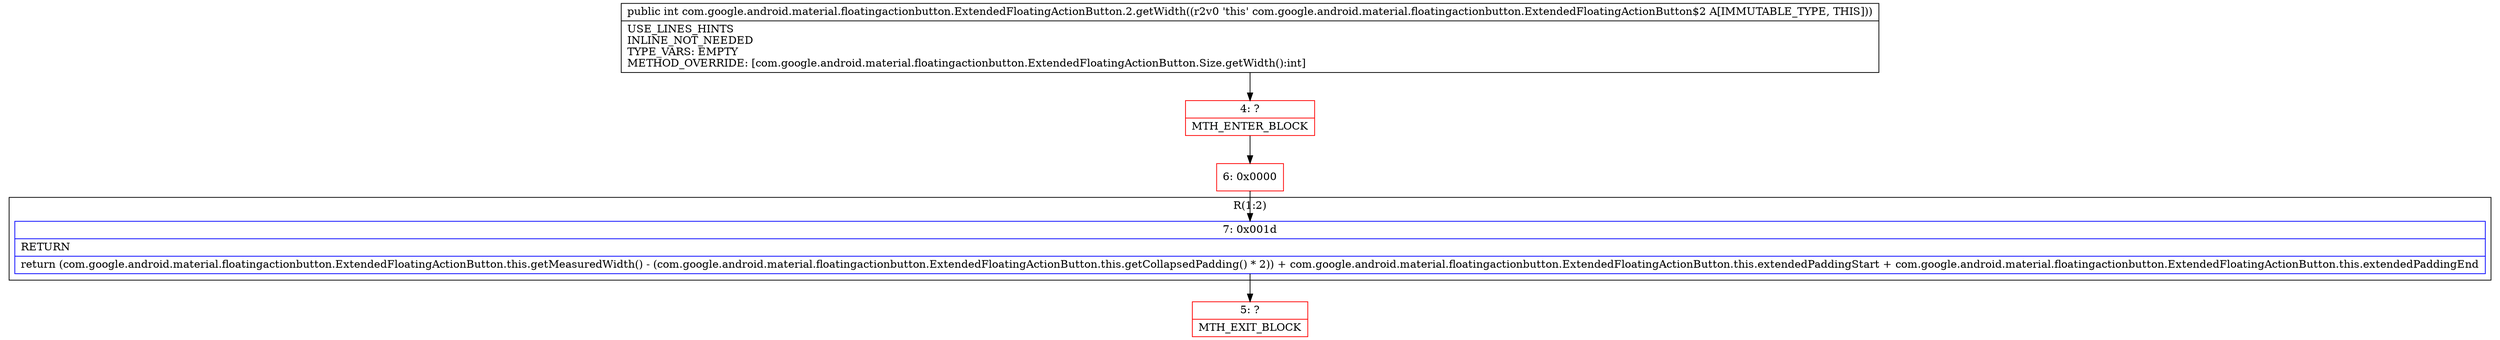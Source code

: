 digraph "CFG forcom.google.android.material.floatingactionbutton.ExtendedFloatingActionButton.2.getWidth()I" {
subgraph cluster_Region_936729496 {
label = "R(1:2)";
node [shape=record,color=blue];
Node_7 [shape=record,label="{7\:\ 0x001d|RETURN\l|return (com.google.android.material.floatingactionbutton.ExtendedFloatingActionButton.this.getMeasuredWidth() \- (com.google.android.material.floatingactionbutton.ExtendedFloatingActionButton.this.getCollapsedPadding() * 2)) + com.google.android.material.floatingactionbutton.ExtendedFloatingActionButton.this.extendedPaddingStart + com.google.android.material.floatingactionbutton.ExtendedFloatingActionButton.this.extendedPaddingEnd\l}"];
}
Node_4 [shape=record,color=red,label="{4\:\ ?|MTH_ENTER_BLOCK\l}"];
Node_6 [shape=record,color=red,label="{6\:\ 0x0000}"];
Node_5 [shape=record,color=red,label="{5\:\ ?|MTH_EXIT_BLOCK\l}"];
MethodNode[shape=record,label="{public int com.google.android.material.floatingactionbutton.ExtendedFloatingActionButton.2.getWidth((r2v0 'this' com.google.android.material.floatingactionbutton.ExtendedFloatingActionButton$2 A[IMMUTABLE_TYPE, THIS]))  | USE_LINES_HINTS\lINLINE_NOT_NEEDED\lTYPE_VARS: EMPTY\lMETHOD_OVERRIDE: [com.google.android.material.floatingactionbutton.ExtendedFloatingActionButton.Size.getWidth():int]\l}"];
MethodNode -> Node_4;Node_7 -> Node_5;
Node_4 -> Node_6;
Node_6 -> Node_7;
}

